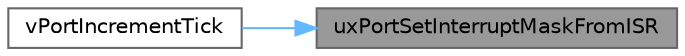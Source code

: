 digraph "uxPortSetInterruptMaskFromISR"
{
 // LATEX_PDF_SIZE
  bgcolor="transparent";
  edge [fontname=Helvetica,fontsize=10,labelfontname=Helvetica,labelfontsize=10];
  node [fontname=Helvetica,fontsize=10,shape=box,height=0.2,width=0.4];
  rankdir="RL";
  Node1 [id="Node000001",label="uxPortSetInterruptMaskFromISR",height=0.2,width=0.4,color="gray40", fillcolor="grey60", style="filled", fontcolor="black",tooltip=" "];
  Node1 -> Node2 [id="edge1_Node000001_Node000002",dir="back",color="steelblue1",style="solid",tooltip=" "];
  Node2 [id="Node000002",label="vPortIncrementTick",height=0.2,width=0.4,color="grey40", fillcolor="white", style="filled",URL="$_m_p_l_a_b_2_p_i_c32_m_e_c14xx_2port_8c.html#aa9ac2b26adfad38266878b63174ea70a",tooltip=" "];
}
